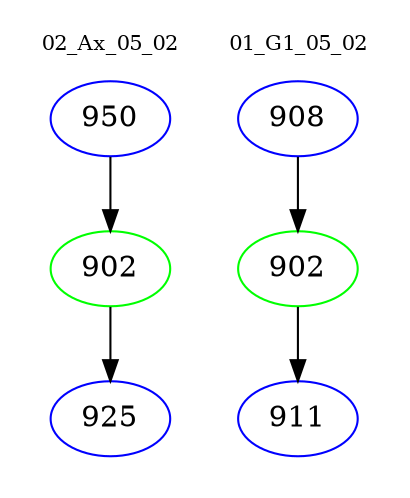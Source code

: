 digraph{
subgraph cluster_0 {
color = white
label = "02_Ax_05_02";
fontsize=10;
T0_950 [label="950", color="blue"]
T0_950 -> T0_902 [color="black"]
T0_902 [label="902", color="green"]
T0_902 -> T0_925 [color="black"]
T0_925 [label="925", color="blue"]
}
subgraph cluster_1 {
color = white
label = "01_G1_05_02";
fontsize=10;
T1_908 [label="908", color="blue"]
T1_908 -> T1_902 [color="black"]
T1_902 [label="902", color="green"]
T1_902 -> T1_911 [color="black"]
T1_911 [label="911", color="blue"]
}
}
